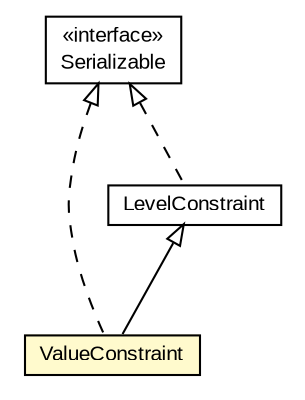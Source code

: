 #!/usr/local/bin/dot
#
# Class diagram 
# Generated by UMLGraph version R5_6-24-gf6e263 (http://www.umlgraph.org/)
#

digraph G {
	edge [fontname="arial",fontsize=10,labelfontname="arial",labelfontsize=10];
	node [fontname="arial",fontsize=10,shape=plaintext];
	nodesep=0.25;
	ranksep=0.5;
	// eu.europa.esig.jaxb.policy.ValueConstraint
	c767770 [label=<<table title="eu.europa.esig.jaxb.policy.ValueConstraint" border="0" cellborder="1" cellspacing="0" cellpadding="2" port="p" bgcolor="lemonChiffon" href="./ValueConstraint.html">
		<tr><td><table border="0" cellspacing="0" cellpadding="1">
<tr><td align="center" balign="center"> ValueConstraint </td></tr>
		</table></td></tr>
		</table>>, URL="./ValueConstraint.html", fontname="arial", fontcolor="black", fontsize=10.0];
	// eu.europa.esig.jaxb.policy.LevelConstraint
	c767781 [label=<<table title="eu.europa.esig.jaxb.policy.LevelConstraint" border="0" cellborder="1" cellspacing="0" cellpadding="2" port="p" href="./LevelConstraint.html">
		<tr><td><table border="0" cellspacing="0" cellpadding="1">
<tr><td align="center" balign="center"> LevelConstraint </td></tr>
		</table></td></tr>
		</table>>, URL="./LevelConstraint.html", fontname="arial", fontcolor="black", fontsize=10.0];
	//eu.europa.esig.jaxb.policy.ValueConstraint extends eu.europa.esig.jaxb.policy.LevelConstraint
	c767781:p -> c767770:p [dir=back,arrowtail=empty];
	//eu.europa.esig.jaxb.policy.ValueConstraint implements java.io.Serializable
	c768472:p -> c767770:p [dir=back,arrowtail=empty,style=dashed];
	//eu.europa.esig.jaxb.policy.LevelConstraint implements java.io.Serializable
	c768472:p -> c767781:p [dir=back,arrowtail=empty,style=dashed];
	// java.io.Serializable
	c768472 [label=<<table title="java.io.Serializable" border="0" cellborder="1" cellspacing="0" cellpadding="2" port="p" href="http://java.sun.com/j2se/1.4.2/docs/api/java/io/Serializable.html">
		<tr><td><table border="0" cellspacing="0" cellpadding="1">
<tr><td align="center" balign="center"> &#171;interface&#187; </td></tr>
<tr><td align="center" balign="center"> Serializable </td></tr>
		</table></td></tr>
		</table>>, URL="http://java.sun.com/j2se/1.4.2/docs/api/java/io/Serializable.html", fontname="arial", fontcolor="black", fontsize=10.0];
}

